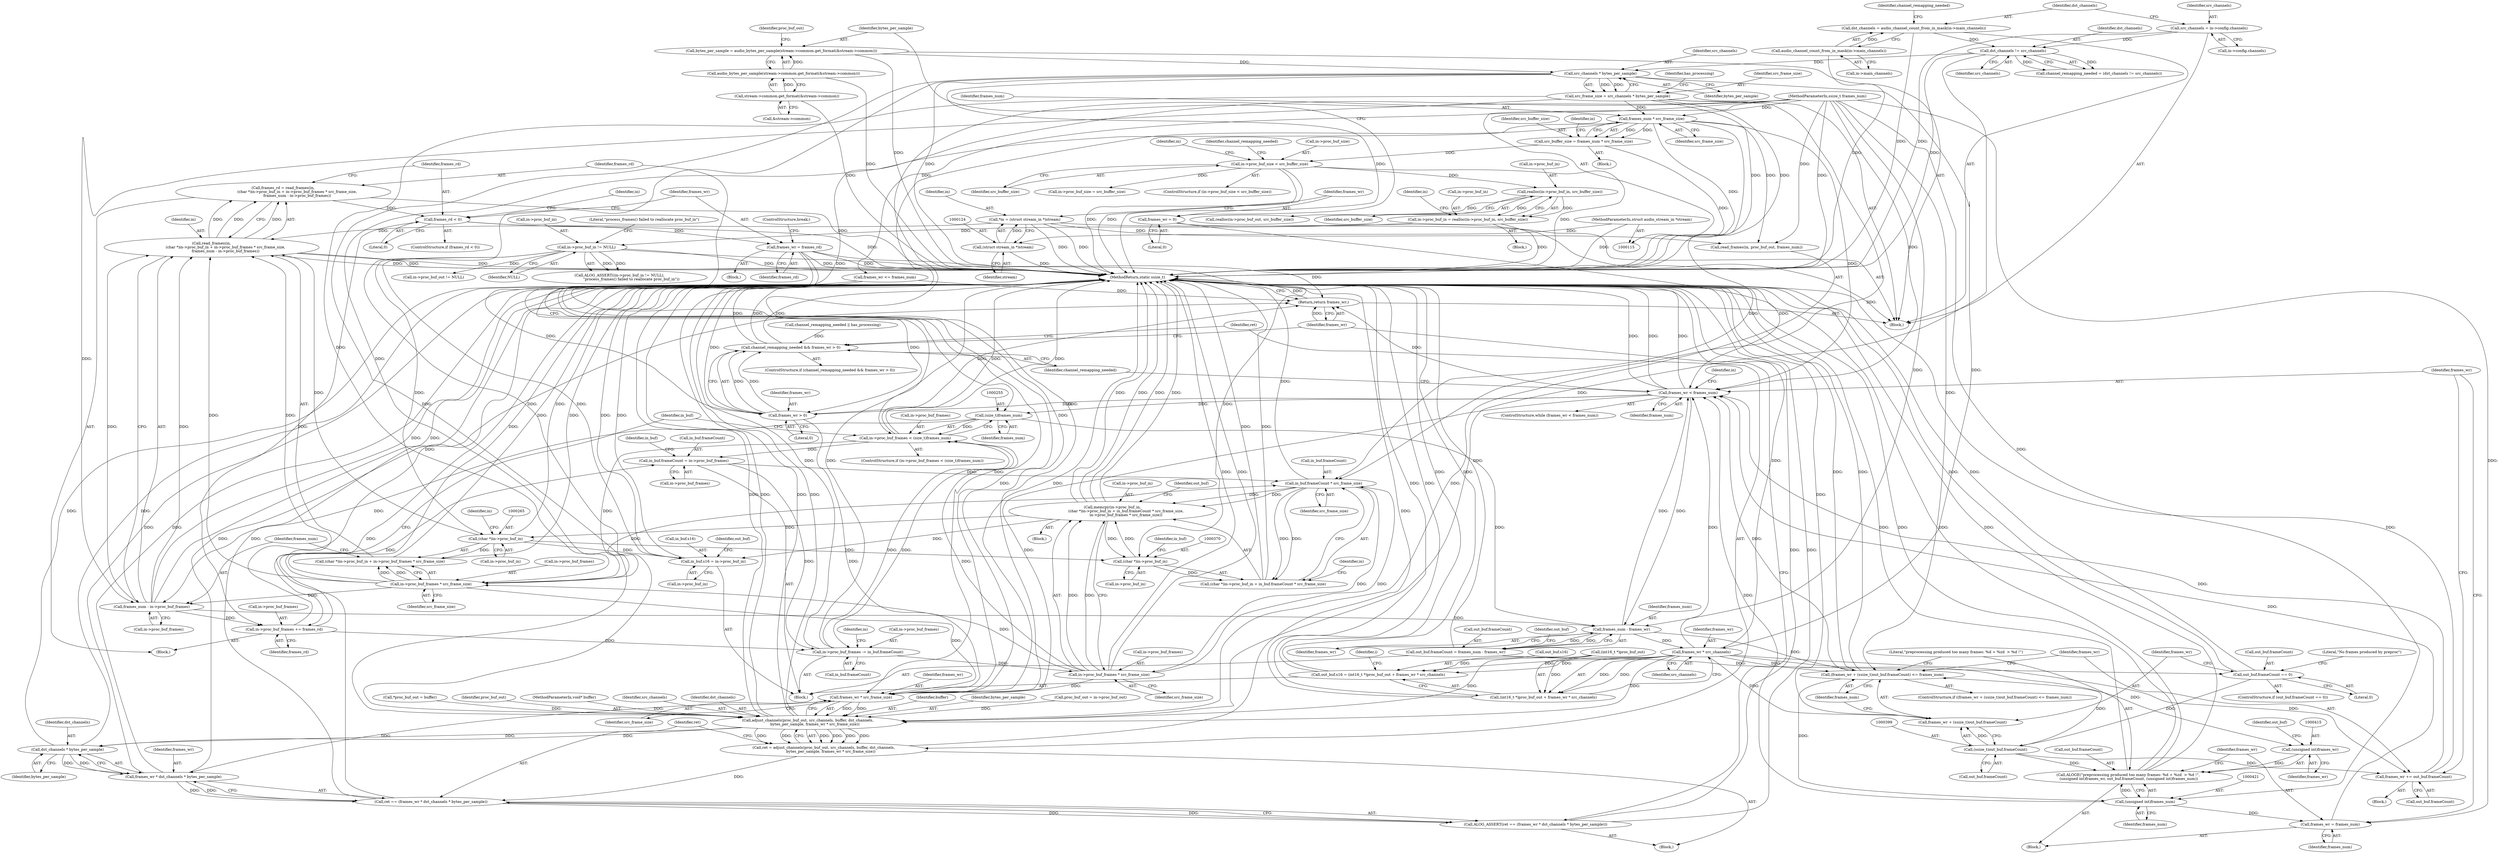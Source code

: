 digraph "0_Android_7df7ec13b1d222ac3a66797fbe432605ea8f973f@API" {
"1000259" [label="(Call,frames_rd = read_frames(in,\n                        (char *)in->proc_buf_in + in->proc_buf_frames * src_frame_size,\n                        frames_num - in->proc_buf_frames))"];
"1000261" [label="(Call,read_frames(in,\n                        (char *)in->proc_buf_in + in->proc_buf_frames * src_frame_size,\n                        frames_num - in->proc_buf_frames))"];
"1000121" [label="(Call,*in = (struct stream_in *)stream)"];
"1000123" [label="(Call,(struct stream_in *)stream)"];
"1000116" [label="(MethodParameterIn,struct audio_stream_in *stream)"];
"1000264" [label="(Call,(char *)in->proc_buf_in)"];
"1000364" [label="(Call,memcpy(in->proc_buf_in,\n                       (char *)in->proc_buf_in + in_buf.frameCount * src_frame_size,\n                       in->proc_buf_frames * src_frame_size))"];
"1000369" [label="(Call,(char *)in->proc_buf_in)"];
"1000211" [label="(Call,in->proc_buf_in != NULL)"];
"1000201" [label="(Call,in->proc_buf_in = realloc(in->proc_buf_in, src_buffer_size))"];
"1000205" [label="(Call,realloc(in->proc_buf_in, src_buffer_size))"];
"1000190" [label="(Call,in->proc_buf_size < src_buffer_size)"];
"1000184" [label="(Call,src_buffer_size = frames_num * src_frame_size)"];
"1000186" [label="(Call,frames_num * src_frame_size)"];
"1000118" [label="(MethodParameterIn,ssize_t frames_num)"];
"1000165" [label="(Call,src_frame_size = src_channels * bytes_per_sample)"];
"1000167" [label="(Call,src_channels * bytes_per_sample)"];
"1000161" [label="(Call,dst_channels != src_channels)"];
"1000152" [label="(Call,dst_channels = audio_channel_count_from_in_mask(in->main_channels))"];
"1000154" [label="(Call,audio_channel_count_from_in_mask(in->main_channels))"];
"1000144" [label="(Call,src_channels = in->config.channels)"];
"1000131" [label="(Call,bytes_per_sample = audio_bytes_per_sample(stream->common.get_format(&stream->common)))"];
"1000133" [label="(Call,audio_bytes_per_sample(stream->common.get_format(&stream->common)))"];
"1000134" [label="(Call,stream->common.get_format(&stream->common))"];
"1000374" [label="(Call,in_buf.frameCount * src_frame_size)"];
"1000295" [label="(Call,in_buf.frameCount = in->proc_buf_frames)"];
"1000250" [label="(Call,in->proc_buf_frames < (size_t)frames_num)"];
"1000352" [label="(Call,in->proc_buf_frames -= in_buf.frameCount)"];
"1000288" [label="(Call,in->proc_buf_frames += frames_rd)"];
"1000280" [label="(Call,frames_rd < 0)"];
"1000259" [label="(Call,frames_rd = read_frames(in,\n                        (char *)in->proc_buf_in + in->proc_buf_frames * src_frame_size,\n                        frames_num - in->proc_buf_frames))"];
"1000274" [label="(Call,frames_num - in->proc_buf_frames)"];
"1000254" [label="(Call,(size_t)frames_num)"];
"1000245" [label="(Call,frames_wr < frames_num)"];
"1000423" [label="(Call,frames_wr = frames_num)"];
"1000420" [label="(Call,(unsigned int)frames_num)"];
"1000395" [label="(Call,(frames_wr + (ssize_t)out_buf.frameCount) <= frames_num)"];
"1000324" [label="(Call,frames_wr * src_channels)"];
"1000313" [label="(Call,frames_num - frames_wr)"];
"1000398" [label="(Call,(ssize_t)out_buf.frameCount)"];
"1000385" [label="(Call,out_buf.frameCount == 0)"];
"1000309" [label="(Call,out_buf.frameCount = frames_num - frames_wr)"];
"1000405" [label="(Call,frames_wr += out_buf.frameCount)"];
"1000127" [label="(Call,frames_wr = 0)"];
"1000269" [label="(Call,in->proc_buf_frames * src_frame_size)"];
"1000379" [label="(Call,in->proc_buf_frames * src_frame_size)"];
"1000284" [label="(Call,frames_wr = frames_rd)"];
"1000442" [label="(Call,frames_wr > 0)"];
"1000440" [label="(Call,channel_remapping_needed && frames_wr > 0)"];
"1000455" [label="(Call,frames_wr * src_frame_size)"];
"1000449" [label="(Call,adjust_channels(proc_buf_out, src_channels, buffer, dst_channels,\n            bytes_per_sample, frames_wr * src_frame_size))"];
"1000447" [label="(Call,ret = adjust_channels(proc_buf_out, src_channels, buffer, dst_channels,\n            bytes_per_sample, frames_wr * src_frame_size))"];
"1000459" [label="(Call,ret == (frames_wr * dst_channels * bytes_per_sample))"];
"1000458" [label="(Call,ALOG_ASSERT(ret == (frames_wr * dst_channels * bytes_per_sample)))"];
"1000463" [label="(Call,dst_channels * bytes_per_sample)"];
"1000461" [label="(Call,frames_wr * dst_channels * bytes_per_sample)"];
"1000466" [label="(Return,return frames_wr;)"];
"1000263" [label="(Call,(char *)in->proc_buf_in + in->proc_buf_frames * src_frame_size)"];
"1000412" [label="(Call,ALOGE(\"preprocessing produced too many frames: %d + %zd  > %d !\",\n (unsigned int)frames_wr, out_buf.frameCount, (unsigned int)frames_num))"];
"1000396" [label="(Call,frames_wr + (ssize_t)out_buf.frameCount)"];
"1000316" [label="(Call,out_buf.s16 = (int16_t *)proc_buf_out + frames_wr * src_channels)"];
"1000320" [label="(Call,(int16_t *)proc_buf_out + frames_wr * src_channels)"];
"1000414" [label="(Call,(unsigned int)frames_wr)"];
"1000302" [label="(Call,in_buf.s16 = in->proc_buf_in)"];
"1000368" [label="(Call,(char *)in->proc_buf_in + in_buf.frameCount * src_frame_size)"];
"1000369" [label="(Call,(char *)in->proc_buf_in)"];
"1000325" [label="(Identifier,frames_wr)"];
"1000441" [label="(Identifier,channel_remapping_needed)"];
"1000411" [label="(Block,)"];
"1000448" [label="(Identifier,ret)"];
"1000221" [label="(Call,realloc(in->proc_buf_out, src_buffer_size))"];
"1000179" [label="(Call,channel_remapping_needed || has_processing)"];
"1000227" [label="(Call,in->proc_buf_out != NULL)"];
"1000303" [label="(Call,in_buf.s16)"];
"1000467" [label="(Identifier,frames_wr)"];
"1000413" [label="(Literal,\"preprocessing produced too many frames: %d + %zd  > %d !\")"];
"1000385" [label="(Call,out_buf.frameCount == 0)"];
"1000273" [label="(Identifier,src_frame_size)"];
"1000133" [label="(Call,audio_bytes_per_sample(stream->common.get_format(&stream->common)))"];
"1000317" [label="(Call,out_buf.s16)"];
"1000165" [label="(Call,src_frame_size = src_channels * bytes_per_sample)"];
"1000420" [label="(Call,(unsigned int)frames_num)"];
"1000116" [label="(MethodParameterIn,struct audio_stream_in *stream)"];
"1000309" [label="(Call,out_buf.frameCount = frames_num - frames_wr)"];
"1000368" [label="(Call,(char *)in->proc_buf_in + in_buf.frameCount * src_frame_size)"];
"1000275" [label="(Identifier,frames_num)"];
"1000423" [label="(Call,frames_wr = frames_num)"];
"1000209" [label="(Identifier,src_buffer_size)"];
"1000247" [label="(Identifier,frames_num)"];
"1000320" [label="(Call,(int16_t *)proc_buf_out + frames_wr * src_channels)"];
"1000185" [label="(Identifier,src_buffer_size)"];
"1000194" [label="(Identifier,src_buffer_size)"];
"1000462" [label="(Identifier,frames_wr)"];
"1000118" [label="(MethodParameterIn,ssize_t frames_num)"];
"1000404" [label="(Block,)"];
"1000389" [label="(Literal,0)"];
"1000459" [label="(Call,ret == (frames_wr * dst_channels * bytes_per_sample))"];
"1000182" [label="(Block,)"];
"1000190" [label="(Call,in->proc_buf_size < src_buffer_size)"];
"1000129" [label="(Literal,0)"];
"1000162" [label="(Identifier,dst_channels)"];
"1000445" [label="(Block,)"];
"1000456" [label="(Identifier,frames_wr)"];
"1000383" [label="(Identifier,src_frame_size)"];
"1000452" [label="(Identifier,buffer)"];
"1000321" [label="(Call,(int16_t *)proc_buf_out)"];
"1000284" [label="(Call,frames_wr = frames_rd)"];
"1000454" [label="(Identifier,bytes_per_sample)"];
"1000394" [label="(ControlStructure,if ((frames_wr + (ssize_t)out_buf.frameCount) <= frames_num))"];
"1000465" [label="(Identifier,bytes_per_sample)"];
"1000169" [label="(Identifier,bytes_per_sample)"];
"1000160" [label="(Identifier,channel_remapping_needed)"];
"1000263" [label="(Call,(char *)in->proc_buf_in + in->proc_buf_frames * src_frame_size)"];
"1000167" [label="(Call,src_channels * bytes_per_sample)"];
"1000461" [label="(Call,frames_wr * dst_channels * bytes_per_sample)"];
"1000123" [label="(Call,(struct stream_in *)stream)"];
"1000260" [label="(Identifier,frames_rd)"];
"1000125" [label="(Identifier,stream)"];
"1000315" [label="(Identifier,frames_wr)"];
"1000285" [label="(Identifier,frames_wr)"];
"1000245" [label="(Call,frames_wr < frames_num)"];
"1000396" [label="(Call,frames_wr + (ssize_t)out_buf.frameCount)"];
"1000262" [label="(Identifier,in)"];
"1000161" [label="(Call,dst_channels != src_channels)"];
"1000449" [label="(Call,adjust_channels(proc_buf_out, src_channels, buffer, dst_channels,\n            bytes_per_sample, frames_wr * src_frame_size))"];
"1000215" [label="(Identifier,NULL)"];
"1000418" [label="(Identifier,out_buf)"];
"1000127" [label="(Call,frames_wr = 0)"];
"1000196" [label="(Call,in->proc_buf_size = src_buffer_size)"];
"1000261" [label="(Call,read_frames(in,\n                        (char *)in->proc_buf_in + in->proc_buf_frames * src_frame_size,\n                        frames_num - in->proc_buf_frames))"];
"1000212" [label="(Call,in->proc_buf_in)"];
"1000191" [label="(Call,in->proc_buf_size)"];
"1000376" [label="(Identifier,in_buf)"];
"1000281" [label="(Identifier,frames_rd)"];
"1000295" [label="(Call,in_buf.frameCount = in->proc_buf_frames)"];
"1000296" [label="(Call,in_buf.frameCount)"];
"1000365" [label="(Call,in->proc_buf_in)"];
"1000195" [label="(Block,)"];
"1000318" [label="(Identifier,out_buf)"];
"1000282" [label="(Literal,0)"];
"1000403" [label="(Identifier,frames_num)"];
"1000375" [label="(Call,in_buf.frameCount)"];
"1000192" [label="(Identifier,in)"];
"1000251" [label="(Call,in->proc_buf_frames)"];
"1000379" [label="(Call,in->proc_buf_frames * src_frame_size)"];
"1000264" [label="(Call,(char *)in->proc_buf_in)"];
"1000364" [label="(Call,memcpy(in->proc_buf_in,\n                       (char *)in->proc_buf_in + in_buf.frameCount * src_frame_size,\n                       in->proc_buf_frames * src_frame_size))"];
"1000205" [label="(Call,realloc(in->proc_buf_in, src_buffer_size))"];
"1000256" [label="(Identifier,frames_num)"];
"1000141" [label="(Identifier,proc_buf_out)"];
"1000444" [label="(Literal,0)"];
"1000236" [label="(Call,proc_buf_out = in->proc_buf_out)"];
"1000140" [label="(Call,*proc_buf_out = buffer)"];
"1000460" [label="(Identifier,ret)"];
"1000202" [label="(Call,in->proc_buf_in)"];
"1000153" [label="(Identifier,dst_channels)"];
"1000155" [label="(Call,in->main_channels)"];
"1000122" [label="(Identifier,in)"];
"1000249" [label="(ControlStructure,if (in->proc_buf_frames < (size_t)frames_num))"];
"1000210" [label="(Call,ALOG_ASSERT((in->proc_buf_in != NULL),\n                    \"process_frames() failed to reallocate proc_buf_in\"))"];
"1000330" [label="(Identifier,i)"];
"1000154" [label="(Call,audio_channel_count_from_in_mask(in->main_channels))"];
"1000450" [label="(Identifier,proc_buf_out)"];
"1000288" [label="(Call,in->proc_buf_frames += frames_rd)"];
"1000387" [label="(Identifier,out_buf)"];
"1000270" [label="(Call,in->proc_buf_frames)"];
"1000201" [label="(Call,in->proc_buf_in = realloc(in->proc_buf_in, src_buffer_size))"];
"1000134" [label="(Call,stream->common.get_format(&stream->common))"];
"1000146" [label="(Call,in->config.channels)"];
"1000380" [label="(Call,in->proc_buf_frames)"];
"1000117" [label="(MethodParameterIn,void* buffer)"];
"1000422" [label="(Identifier,frames_num)"];
"1000374" [label="(Call,in_buf.frameCount * src_frame_size)"];
"1000290" [label="(Identifier,in)"];
"1000442" [label="(Call,frames_wr > 0)"];
"1000283" [label="(Block,)"];
"1000252" [label="(Identifier,in)"];
"1000316" [label="(Call,out_buf.s16 = (int16_t *)proc_buf_out + frames_wr * src_channels)"];
"1000405" [label="(Call,frames_wr += out_buf.frameCount)"];
"1000246" [label="(Identifier,frames_wr)"];
"1000311" [label="(Identifier,out_buf)"];
"1000314" [label="(Identifier,frames_num)"];
"1000326" [label="(Identifier,src_channels)"];
"1000248" [label="(Block,)"];
"1000297" [label="(Identifier,in_buf)"];
"1000414" [label="(Call,(unsigned int)frames_wr)"];
"1000189" [label="(ControlStructure,if (in->proc_buf_size < src_buffer_size))"];
"1000198" [label="(Identifier,in)"];
"1000163" [label="(Identifier,src_channels)"];
"1000361" [label="(Identifier,in)"];
"1000159" [label="(Call,channel_remapping_needed = (dst_channels != src_channels))"];
"1000424" [label="(Identifier,frames_wr)"];
"1000152" [label="(Call,dst_channels = audio_channel_count_from_in_mask(in->main_channels))"];
"1000302" [label="(Call,in_buf.s16 = in->proc_buf_in)"];
"1000458" [label="(Call,ALOG_ASSERT(ret == (frames_wr * dst_channels * bytes_per_sample)))"];
"1000463" [label="(Call,dst_channels * bytes_per_sample)"];
"1000259" [label="(Call,frames_rd = read_frames(in,\n                        (char *)in->proc_buf_in + in->proc_buf_frames * src_frame_size,\n                        frames_num - in->proc_buf_frames))"];
"1000381" [label="(Identifier,in)"];
"1000440" [label="(Call,channel_remapping_needed && frames_wr > 0)"];
"1000121" [label="(Call,*in = (struct stream_in *)stream)"];
"1000119" [label="(Block,)"];
"1000353" [label="(Call,in->proc_buf_frames)"];
"1000280" [label="(Call,frames_rd < 0)"];
"1000352" [label="(Call,in->proc_buf_frames -= in_buf.frameCount)"];
"1000398" [label="(Call,(ssize_t)out_buf.frameCount)"];
"1000386" [label="(Call,out_buf.frameCount)"];
"1000257" [label="(Block,)"];
"1000397" [label="(Identifier,frames_wr)"];
"1000451" [label="(Identifier,src_channels)"];
"1000447" [label="(Call,ret = adjust_channels(proc_buf_out, src_channels, buffer, dst_channels,\n            bytes_per_sample, frames_wr * src_frame_size))"];
"1000384" [label="(ControlStructure,if (out_buf.frameCount == 0))"];
"1000299" [label="(Call,in->proc_buf_frames)"];
"1000466" [label="(Return,return frames_wr;)"];
"1000406" [label="(Identifier,frames_wr)"];
"1000206" [label="(Call,in->proc_buf_in)"];
"1000211" [label="(Call,in->proc_buf_in != NULL)"];
"1000128" [label="(Identifier,frames_wr)"];
"1000453" [label="(Identifier,dst_channels)"];
"1000392" [label="(Literal,\"No frames produced by preproc\")"];
"1000271" [label="(Identifier,in)"];
"1000266" [label="(Call,in->proc_buf_in)"];
"1000186" [label="(Call,frames_num * src_frame_size)"];
"1000166" [label="(Identifier,src_frame_size)"];
"1000292" [label="(Identifier,frames_rd)"];
"1000184" [label="(Call,src_buffer_size = frames_num * src_frame_size)"];
"1000286" [label="(Identifier,frames_rd)"];
"1000213" [label="(Identifier,in)"];
"1000455" [label="(Call,frames_wr * src_frame_size)"];
"1000172" [label="(Identifier,has_processing)"];
"1000279" [label="(ControlStructure,if (frames_rd < 0))"];
"1000443" [label="(Identifier,frames_wr)"];
"1000274" [label="(Call,frames_num - in->proc_buf_frames)"];
"1000304" [label="(Identifier,in_buf)"];
"1000216" [label="(Literal,\"process_frames() failed to reallocate proc_buf_in\")"];
"1000425" [label="(Identifier,frames_num)"];
"1000439" [label="(ControlStructure,if (channel_remapping_needed && frames_wr > 0))"];
"1000145" [label="(Identifier,src_channels)"];
"1000132" [label="(Identifier,bytes_per_sample)"];
"1000289" [label="(Call,in->proc_buf_frames)"];
"1000356" [label="(Call,in_buf.frameCount)"];
"1000144" [label="(Call,src_channels = in->config.channels)"];
"1000306" [label="(Call,in->proc_buf_in)"];
"1000188" [label="(Identifier,src_frame_size)"];
"1000234" [label="(Identifier,channel_remapping_needed)"];
"1000464" [label="(Identifier,dst_channels)"];
"1000417" [label="(Call,out_buf.frameCount)"];
"1000187" [label="(Identifier,frames_num)"];
"1000131" [label="(Call,bytes_per_sample = audio_bytes_per_sample(stream->common.get_format(&stream->common)))"];
"1000276" [label="(Call,in->proc_buf_frames)"];
"1000313" [label="(Call,frames_num - frames_wr)"];
"1000287" [label="(ControlStructure,break;)"];
"1000310" [label="(Call,out_buf.frameCount)"];
"1000430" [label="(Call,read_frames(in, proc_buf_out, frames_num))"];
"1000371" [label="(Call,in->proc_buf_in)"];
"1000416" [label="(Identifier,frames_wr)"];
"1000244" [label="(ControlStructure,while (frames_wr < frames_num))"];
"1000412" [label="(Call,ALOGE(\"preprocessing produced too many frames: %d + %zd  > %d !\",\n (unsigned int)frames_wr, out_buf.frameCount, (unsigned int)frames_num))"];
"1000363" [label="(Block,)"];
"1000468" [label="(MethodReturn,static ssize_t)"];
"1000395" [label="(Call,(frames_wr + (ssize_t)out_buf.frameCount) <= frames_num)"];
"1000135" [label="(Call,&stream->common)"];
"1000168" [label="(Identifier,src_channels)"];
"1000435" [label="(Call,frames_wr <= frames_num)"];
"1000378" [label="(Identifier,src_frame_size)"];
"1000250" [label="(Call,in->proc_buf_frames < (size_t)frames_num)"];
"1000400" [label="(Call,out_buf.frameCount)"];
"1000269" [label="(Call,in->proc_buf_frames * src_frame_size)"];
"1000407" [label="(Call,out_buf.frameCount)"];
"1000254" [label="(Call,(size_t)frames_num)"];
"1000324" [label="(Call,frames_wr * src_channels)"];
"1000457" [label="(Identifier,src_frame_size)"];
"1000259" -> "1000257"  [label="AST: "];
"1000259" -> "1000261"  [label="CFG: "];
"1000260" -> "1000259"  [label="AST: "];
"1000261" -> "1000259"  [label="AST: "];
"1000281" -> "1000259"  [label="CFG: "];
"1000259" -> "1000468"  [label="DDG: "];
"1000261" -> "1000259"  [label="DDG: "];
"1000261" -> "1000259"  [label="DDG: "];
"1000261" -> "1000259"  [label="DDG: "];
"1000259" -> "1000280"  [label="DDG: "];
"1000261" -> "1000274"  [label="CFG: "];
"1000262" -> "1000261"  [label="AST: "];
"1000263" -> "1000261"  [label="AST: "];
"1000274" -> "1000261"  [label="AST: "];
"1000261" -> "1000468"  [label="DDG: "];
"1000261" -> "1000468"  [label="DDG: "];
"1000261" -> "1000468"  [label="DDG: "];
"1000121" -> "1000261"  [label="DDG: "];
"1000264" -> "1000261"  [label="DDG: "];
"1000269" -> "1000261"  [label="DDG: "];
"1000269" -> "1000261"  [label="DDG: "];
"1000274" -> "1000261"  [label="DDG: "];
"1000274" -> "1000261"  [label="DDG: "];
"1000121" -> "1000119"  [label="AST: "];
"1000121" -> "1000123"  [label="CFG: "];
"1000122" -> "1000121"  [label="AST: "];
"1000123" -> "1000121"  [label="AST: "];
"1000128" -> "1000121"  [label="CFG: "];
"1000121" -> "1000468"  [label="DDG: "];
"1000121" -> "1000468"  [label="DDG: "];
"1000123" -> "1000121"  [label="DDG: "];
"1000121" -> "1000430"  [label="DDG: "];
"1000123" -> "1000125"  [label="CFG: "];
"1000124" -> "1000123"  [label="AST: "];
"1000125" -> "1000123"  [label="AST: "];
"1000123" -> "1000468"  [label="DDG: "];
"1000116" -> "1000123"  [label="DDG: "];
"1000116" -> "1000115"  [label="AST: "];
"1000116" -> "1000468"  [label="DDG: "];
"1000264" -> "1000263"  [label="AST: "];
"1000264" -> "1000266"  [label="CFG: "];
"1000265" -> "1000264"  [label="AST: "];
"1000266" -> "1000264"  [label="AST: "];
"1000271" -> "1000264"  [label="CFG: "];
"1000264" -> "1000468"  [label="DDG: "];
"1000264" -> "1000263"  [label="DDG: "];
"1000364" -> "1000264"  [label="DDG: "];
"1000211" -> "1000264"  [label="DDG: "];
"1000264" -> "1000302"  [label="DDG: "];
"1000264" -> "1000369"  [label="DDG: "];
"1000364" -> "1000363"  [label="AST: "];
"1000364" -> "1000379"  [label="CFG: "];
"1000365" -> "1000364"  [label="AST: "];
"1000368" -> "1000364"  [label="AST: "];
"1000379" -> "1000364"  [label="AST: "];
"1000387" -> "1000364"  [label="CFG: "];
"1000364" -> "1000468"  [label="DDG: "];
"1000364" -> "1000468"  [label="DDG: "];
"1000364" -> "1000468"  [label="DDG: "];
"1000364" -> "1000468"  [label="DDG: "];
"1000364" -> "1000302"  [label="DDG: "];
"1000369" -> "1000364"  [label="DDG: "];
"1000374" -> "1000364"  [label="DDG: "];
"1000374" -> "1000364"  [label="DDG: "];
"1000364" -> "1000369"  [label="DDG: "];
"1000379" -> "1000364"  [label="DDG: "];
"1000379" -> "1000364"  [label="DDG: "];
"1000369" -> "1000368"  [label="AST: "];
"1000369" -> "1000371"  [label="CFG: "];
"1000370" -> "1000369"  [label="AST: "];
"1000371" -> "1000369"  [label="AST: "];
"1000376" -> "1000369"  [label="CFG: "];
"1000369" -> "1000368"  [label="DDG: "];
"1000211" -> "1000369"  [label="DDG: "];
"1000211" -> "1000210"  [label="AST: "];
"1000211" -> "1000215"  [label="CFG: "];
"1000212" -> "1000211"  [label="AST: "];
"1000215" -> "1000211"  [label="AST: "];
"1000216" -> "1000211"  [label="CFG: "];
"1000211" -> "1000468"  [label="DDG: "];
"1000211" -> "1000210"  [label="DDG: "];
"1000211" -> "1000210"  [label="DDG: "];
"1000201" -> "1000211"  [label="DDG: "];
"1000211" -> "1000227"  [label="DDG: "];
"1000211" -> "1000302"  [label="DDG: "];
"1000201" -> "1000195"  [label="AST: "];
"1000201" -> "1000205"  [label="CFG: "];
"1000202" -> "1000201"  [label="AST: "];
"1000205" -> "1000201"  [label="AST: "];
"1000213" -> "1000201"  [label="CFG: "];
"1000201" -> "1000468"  [label="DDG: "];
"1000205" -> "1000201"  [label="DDG: "];
"1000205" -> "1000201"  [label="DDG: "];
"1000205" -> "1000209"  [label="CFG: "];
"1000206" -> "1000205"  [label="AST: "];
"1000209" -> "1000205"  [label="AST: "];
"1000190" -> "1000205"  [label="DDG: "];
"1000205" -> "1000221"  [label="DDG: "];
"1000190" -> "1000189"  [label="AST: "];
"1000190" -> "1000194"  [label="CFG: "];
"1000191" -> "1000190"  [label="AST: "];
"1000194" -> "1000190"  [label="AST: "];
"1000198" -> "1000190"  [label="CFG: "];
"1000234" -> "1000190"  [label="CFG: "];
"1000190" -> "1000468"  [label="DDG: "];
"1000190" -> "1000468"  [label="DDG: "];
"1000190" -> "1000468"  [label="DDG: "];
"1000184" -> "1000190"  [label="DDG: "];
"1000190" -> "1000196"  [label="DDG: "];
"1000184" -> "1000182"  [label="AST: "];
"1000184" -> "1000186"  [label="CFG: "];
"1000185" -> "1000184"  [label="AST: "];
"1000186" -> "1000184"  [label="AST: "];
"1000192" -> "1000184"  [label="CFG: "];
"1000184" -> "1000468"  [label="DDG: "];
"1000186" -> "1000184"  [label="DDG: "];
"1000186" -> "1000184"  [label="DDG: "];
"1000186" -> "1000188"  [label="CFG: "];
"1000187" -> "1000186"  [label="AST: "];
"1000188" -> "1000186"  [label="AST: "];
"1000186" -> "1000468"  [label="DDG: "];
"1000118" -> "1000186"  [label="DDG: "];
"1000165" -> "1000186"  [label="DDG: "];
"1000186" -> "1000245"  [label="DDG: "];
"1000186" -> "1000269"  [label="DDG: "];
"1000186" -> "1000374"  [label="DDG: "];
"1000186" -> "1000430"  [label="DDG: "];
"1000186" -> "1000455"  [label="DDG: "];
"1000118" -> "1000115"  [label="AST: "];
"1000118" -> "1000468"  [label="DDG: "];
"1000118" -> "1000245"  [label="DDG: "];
"1000118" -> "1000254"  [label="DDG: "];
"1000118" -> "1000274"  [label="DDG: "];
"1000118" -> "1000313"  [label="DDG: "];
"1000118" -> "1000395"  [label="DDG: "];
"1000118" -> "1000420"  [label="DDG: "];
"1000118" -> "1000423"  [label="DDG: "];
"1000118" -> "1000430"  [label="DDG: "];
"1000118" -> "1000435"  [label="DDG: "];
"1000165" -> "1000119"  [label="AST: "];
"1000165" -> "1000167"  [label="CFG: "];
"1000166" -> "1000165"  [label="AST: "];
"1000167" -> "1000165"  [label="AST: "];
"1000172" -> "1000165"  [label="CFG: "];
"1000165" -> "1000468"  [label="DDG: "];
"1000165" -> "1000468"  [label="DDG: "];
"1000167" -> "1000165"  [label="DDG: "];
"1000167" -> "1000165"  [label="DDG: "];
"1000165" -> "1000269"  [label="DDG: "];
"1000165" -> "1000374"  [label="DDG: "];
"1000165" -> "1000455"  [label="DDG: "];
"1000167" -> "1000169"  [label="CFG: "];
"1000168" -> "1000167"  [label="AST: "];
"1000169" -> "1000167"  [label="AST: "];
"1000167" -> "1000468"  [label="DDG: "];
"1000167" -> "1000468"  [label="DDG: "];
"1000161" -> "1000167"  [label="DDG: "];
"1000131" -> "1000167"  [label="DDG: "];
"1000167" -> "1000324"  [label="DDG: "];
"1000167" -> "1000449"  [label="DDG: "];
"1000167" -> "1000449"  [label="DDG: "];
"1000161" -> "1000159"  [label="AST: "];
"1000161" -> "1000163"  [label="CFG: "];
"1000162" -> "1000161"  [label="AST: "];
"1000163" -> "1000161"  [label="AST: "];
"1000159" -> "1000161"  [label="CFG: "];
"1000161" -> "1000468"  [label="DDG: "];
"1000161" -> "1000159"  [label="DDG: "];
"1000161" -> "1000159"  [label="DDG: "];
"1000152" -> "1000161"  [label="DDG: "];
"1000144" -> "1000161"  [label="DDG: "];
"1000161" -> "1000449"  [label="DDG: "];
"1000152" -> "1000119"  [label="AST: "];
"1000152" -> "1000154"  [label="CFG: "];
"1000153" -> "1000152"  [label="AST: "];
"1000154" -> "1000152"  [label="AST: "];
"1000160" -> "1000152"  [label="CFG: "];
"1000152" -> "1000468"  [label="DDG: "];
"1000154" -> "1000152"  [label="DDG: "];
"1000154" -> "1000155"  [label="CFG: "];
"1000155" -> "1000154"  [label="AST: "];
"1000154" -> "1000468"  [label="DDG: "];
"1000144" -> "1000119"  [label="AST: "];
"1000144" -> "1000146"  [label="CFG: "];
"1000145" -> "1000144"  [label="AST: "];
"1000146" -> "1000144"  [label="AST: "];
"1000153" -> "1000144"  [label="CFG: "];
"1000144" -> "1000468"  [label="DDG: "];
"1000131" -> "1000119"  [label="AST: "];
"1000131" -> "1000133"  [label="CFG: "];
"1000132" -> "1000131"  [label="AST: "];
"1000133" -> "1000131"  [label="AST: "];
"1000141" -> "1000131"  [label="CFG: "];
"1000131" -> "1000468"  [label="DDG: "];
"1000133" -> "1000131"  [label="DDG: "];
"1000133" -> "1000134"  [label="CFG: "];
"1000134" -> "1000133"  [label="AST: "];
"1000133" -> "1000468"  [label="DDG: "];
"1000134" -> "1000133"  [label="DDG: "];
"1000134" -> "1000135"  [label="CFG: "];
"1000135" -> "1000134"  [label="AST: "];
"1000134" -> "1000468"  [label="DDG: "];
"1000374" -> "1000368"  [label="AST: "];
"1000374" -> "1000378"  [label="CFG: "];
"1000375" -> "1000374"  [label="AST: "];
"1000378" -> "1000374"  [label="AST: "];
"1000368" -> "1000374"  [label="CFG: "];
"1000374" -> "1000468"  [label="DDG: "];
"1000374" -> "1000368"  [label="DDG: "];
"1000374" -> "1000368"  [label="DDG: "];
"1000295" -> "1000374"  [label="DDG: "];
"1000379" -> "1000374"  [label="DDG: "];
"1000269" -> "1000374"  [label="DDG: "];
"1000374" -> "1000379"  [label="DDG: "];
"1000295" -> "1000248"  [label="AST: "];
"1000295" -> "1000299"  [label="CFG: "];
"1000296" -> "1000295"  [label="AST: "];
"1000299" -> "1000295"  [label="AST: "];
"1000304" -> "1000295"  [label="CFG: "];
"1000250" -> "1000295"  [label="DDG: "];
"1000288" -> "1000295"  [label="DDG: "];
"1000295" -> "1000352"  [label="DDG: "];
"1000250" -> "1000249"  [label="AST: "];
"1000250" -> "1000254"  [label="CFG: "];
"1000251" -> "1000250"  [label="AST: "];
"1000254" -> "1000250"  [label="AST: "];
"1000260" -> "1000250"  [label="CFG: "];
"1000297" -> "1000250"  [label="CFG: "];
"1000250" -> "1000468"  [label="DDG: "];
"1000250" -> "1000468"  [label="DDG: "];
"1000352" -> "1000250"  [label="DDG: "];
"1000379" -> "1000250"  [label="DDG: "];
"1000254" -> "1000250"  [label="DDG: "];
"1000250" -> "1000269"  [label="DDG: "];
"1000250" -> "1000352"  [label="DDG: "];
"1000352" -> "1000248"  [label="AST: "];
"1000352" -> "1000356"  [label="CFG: "];
"1000353" -> "1000352"  [label="AST: "];
"1000356" -> "1000352"  [label="AST: "];
"1000361" -> "1000352"  [label="CFG: "];
"1000352" -> "1000468"  [label="DDG: "];
"1000352" -> "1000468"  [label="DDG: "];
"1000288" -> "1000352"  [label="DDG: "];
"1000352" -> "1000379"  [label="DDG: "];
"1000288" -> "1000257"  [label="AST: "];
"1000288" -> "1000292"  [label="CFG: "];
"1000289" -> "1000288"  [label="AST: "];
"1000292" -> "1000288"  [label="AST: "];
"1000297" -> "1000288"  [label="CFG: "];
"1000288" -> "1000468"  [label="DDG: "];
"1000280" -> "1000288"  [label="DDG: "];
"1000274" -> "1000288"  [label="DDG: "];
"1000280" -> "1000279"  [label="AST: "];
"1000280" -> "1000282"  [label="CFG: "];
"1000281" -> "1000280"  [label="AST: "];
"1000282" -> "1000280"  [label="AST: "];
"1000285" -> "1000280"  [label="CFG: "];
"1000290" -> "1000280"  [label="CFG: "];
"1000280" -> "1000468"  [label="DDG: "];
"1000280" -> "1000284"  [label="DDG: "];
"1000274" -> "1000276"  [label="CFG: "];
"1000275" -> "1000274"  [label="AST: "];
"1000276" -> "1000274"  [label="AST: "];
"1000274" -> "1000468"  [label="DDG: "];
"1000274" -> "1000468"  [label="DDG: "];
"1000254" -> "1000274"  [label="DDG: "];
"1000269" -> "1000274"  [label="DDG: "];
"1000274" -> "1000313"  [label="DDG: "];
"1000254" -> "1000256"  [label="CFG: "];
"1000255" -> "1000254"  [label="AST: "];
"1000256" -> "1000254"  [label="AST: "];
"1000245" -> "1000254"  [label="DDG: "];
"1000254" -> "1000313"  [label="DDG: "];
"1000245" -> "1000244"  [label="AST: "];
"1000245" -> "1000247"  [label="CFG: "];
"1000246" -> "1000245"  [label="AST: "];
"1000247" -> "1000245"  [label="AST: "];
"1000252" -> "1000245"  [label="CFG: "];
"1000441" -> "1000245"  [label="CFG: "];
"1000245" -> "1000468"  [label="DDG: "];
"1000245" -> "1000468"  [label="DDG: "];
"1000245" -> "1000468"  [label="DDG: "];
"1000423" -> "1000245"  [label="DDG: "];
"1000324" -> "1000245"  [label="DDG: "];
"1000405" -> "1000245"  [label="DDG: "];
"1000127" -> "1000245"  [label="DDG: "];
"1000395" -> "1000245"  [label="DDG: "];
"1000313" -> "1000245"  [label="DDG: "];
"1000420" -> "1000245"  [label="DDG: "];
"1000245" -> "1000313"  [label="DDG: "];
"1000245" -> "1000442"  [label="DDG: "];
"1000245" -> "1000455"  [label="DDG: "];
"1000245" -> "1000466"  [label="DDG: "];
"1000423" -> "1000411"  [label="AST: "];
"1000423" -> "1000425"  [label="CFG: "];
"1000424" -> "1000423"  [label="AST: "];
"1000425" -> "1000423"  [label="AST: "];
"1000246" -> "1000423"  [label="CFG: "];
"1000420" -> "1000423"  [label="DDG: "];
"1000420" -> "1000412"  [label="AST: "];
"1000420" -> "1000422"  [label="CFG: "];
"1000421" -> "1000420"  [label="AST: "];
"1000422" -> "1000420"  [label="AST: "];
"1000412" -> "1000420"  [label="CFG: "];
"1000420" -> "1000412"  [label="DDG: "];
"1000395" -> "1000420"  [label="DDG: "];
"1000395" -> "1000394"  [label="AST: "];
"1000395" -> "1000403"  [label="CFG: "];
"1000396" -> "1000395"  [label="AST: "];
"1000403" -> "1000395"  [label="AST: "];
"1000406" -> "1000395"  [label="CFG: "];
"1000413" -> "1000395"  [label="CFG: "];
"1000395" -> "1000468"  [label="DDG: "];
"1000395" -> "1000468"  [label="DDG: "];
"1000324" -> "1000395"  [label="DDG: "];
"1000398" -> "1000395"  [label="DDG: "];
"1000313" -> "1000395"  [label="DDG: "];
"1000324" -> "1000320"  [label="AST: "];
"1000324" -> "1000326"  [label="CFG: "];
"1000325" -> "1000324"  [label="AST: "];
"1000326" -> "1000324"  [label="AST: "];
"1000320" -> "1000324"  [label="CFG: "];
"1000324" -> "1000468"  [label="DDG: "];
"1000324" -> "1000316"  [label="DDG: "];
"1000324" -> "1000316"  [label="DDG: "];
"1000324" -> "1000320"  [label="DDG: "];
"1000324" -> "1000320"  [label="DDG: "];
"1000313" -> "1000324"  [label="DDG: "];
"1000324" -> "1000396"  [label="DDG: "];
"1000324" -> "1000405"  [label="DDG: "];
"1000324" -> "1000414"  [label="DDG: "];
"1000324" -> "1000449"  [label="DDG: "];
"1000313" -> "1000309"  [label="AST: "];
"1000313" -> "1000315"  [label="CFG: "];
"1000314" -> "1000313"  [label="AST: "];
"1000315" -> "1000313"  [label="AST: "];
"1000309" -> "1000313"  [label="CFG: "];
"1000313" -> "1000309"  [label="DDG: "];
"1000313" -> "1000309"  [label="DDG: "];
"1000398" -> "1000396"  [label="AST: "];
"1000398" -> "1000400"  [label="CFG: "];
"1000399" -> "1000398"  [label="AST: "];
"1000400" -> "1000398"  [label="AST: "];
"1000396" -> "1000398"  [label="CFG: "];
"1000398" -> "1000396"  [label="DDG: "];
"1000385" -> "1000398"  [label="DDG: "];
"1000398" -> "1000405"  [label="DDG: "];
"1000398" -> "1000412"  [label="DDG: "];
"1000385" -> "1000384"  [label="AST: "];
"1000385" -> "1000389"  [label="CFG: "];
"1000386" -> "1000385"  [label="AST: "];
"1000389" -> "1000385"  [label="AST: "];
"1000392" -> "1000385"  [label="CFG: "];
"1000397" -> "1000385"  [label="CFG: "];
"1000385" -> "1000468"  [label="DDG: "];
"1000385" -> "1000468"  [label="DDG: "];
"1000309" -> "1000385"  [label="DDG: "];
"1000309" -> "1000248"  [label="AST: "];
"1000310" -> "1000309"  [label="AST: "];
"1000318" -> "1000309"  [label="CFG: "];
"1000309" -> "1000468"  [label="DDG: "];
"1000405" -> "1000404"  [label="AST: "];
"1000405" -> "1000407"  [label="CFG: "];
"1000406" -> "1000405"  [label="AST: "];
"1000407" -> "1000405"  [label="AST: "];
"1000246" -> "1000405"  [label="CFG: "];
"1000405" -> "1000468"  [label="DDG: "];
"1000127" -> "1000119"  [label="AST: "];
"1000127" -> "1000129"  [label="CFG: "];
"1000128" -> "1000127"  [label="AST: "];
"1000129" -> "1000127"  [label="AST: "];
"1000132" -> "1000127"  [label="CFG: "];
"1000269" -> "1000263"  [label="AST: "];
"1000269" -> "1000273"  [label="CFG: "];
"1000270" -> "1000269"  [label="AST: "];
"1000273" -> "1000269"  [label="AST: "];
"1000263" -> "1000269"  [label="CFG: "];
"1000269" -> "1000468"  [label="DDG: "];
"1000269" -> "1000263"  [label="DDG: "];
"1000269" -> "1000263"  [label="DDG: "];
"1000379" -> "1000269"  [label="DDG: "];
"1000269" -> "1000455"  [label="DDG: "];
"1000379" -> "1000383"  [label="CFG: "];
"1000380" -> "1000379"  [label="AST: "];
"1000383" -> "1000379"  [label="AST: "];
"1000379" -> "1000468"  [label="DDG: "];
"1000379" -> "1000468"  [label="DDG: "];
"1000379" -> "1000455"  [label="DDG: "];
"1000284" -> "1000283"  [label="AST: "];
"1000284" -> "1000286"  [label="CFG: "];
"1000285" -> "1000284"  [label="AST: "];
"1000286" -> "1000284"  [label="AST: "];
"1000287" -> "1000284"  [label="CFG: "];
"1000284" -> "1000468"  [label="DDG: "];
"1000284" -> "1000468"  [label="DDG: "];
"1000284" -> "1000442"  [label="DDG: "];
"1000284" -> "1000455"  [label="DDG: "];
"1000284" -> "1000466"  [label="DDG: "];
"1000442" -> "1000440"  [label="AST: "];
"1000442" -> "1000444"  [label="CFG: "];
"1000443" -> "1000442"  [label="AST: "];
"1000444" -> "1000442"  [label="AST: "];
"1000440" -> "1000442"  [label="CFG: "];
"1000442" -> "1000468"  [label="DDG: "];
"1000442" -> "1000440"  [label="DDG: "];
"1000442" -> "1000440"  [label="DDG: "];
"1000435" -> "1000442"  [label="DDG: "];
"1000442" -> "1000455"  [label="DDG: "];
"1000442" -> "1000466"  [label="DDG: "];
"1000440" -> "1000439"  [label="AST: "];
"1000440" -> "1000441"  [label="CFG: "];
"1000441" -> "1000440"  [label="AST: "];
"1000448" -> "1000440"  [label="CFG: "];
"1000467" -> "1000440"  [label="CFG: "];
"1000440" -> "1000468"  [label="DDG: "];
"1000440" -> "1000468"  [label="DDG: "];
"1000440" -> "1000468"  [label="DDG: "];
"1000179" -> "1000440"  [label="DDG: "];
"1000455" -> "1000449"  [label="AST: "];
"1000455" -> "1000457"  [label="CFG: "];
"1000456" -> "1000455"  [label="AST: "];
"1000457" -> "1000455"  [label="AST: "];
"1000449" -> "1000455"  [label="CFG: "];
"1000455" -> "1000468"  [label="DDG: "];
"1000455" -> "1000449"  [label="DDG: "];
"1000455" -> "1000449"  [label="DDG: "];
"1000435" -> "1000455"  [label="DDG: "];
"1000455" -> "1000461"  [label="DDG: "];
"1000449" -> "1000447"  [label="AST: "];
"1000450" -> "1000449"  [label="AST: "];
"1000451" -> "1000449"  [label="AST: "];
"1000452" -> "1000449"  [label="AST: "];
"1000453" -> "1000449"  [label="AST: "];
"1000454" -> "1000449"  [label="AST: "];
"1000447" -> "1000449"  [label="CFG: "];
"1000449" -> "1000468"  [label="DDG: "];
"1000449" -> "1000468"  [label="DDG: "];
"1000449" -> "1000468"  [label="DDG: "];
"1000449" -> "1000468"  [label="DDG: "];
"1000449" -> "1000447"  [label="DDG: "];
"1000449" -> "1000447"  [label="DDG: "];
"1000449" -> "1000447"  [label="DDG: "];
"1000449" -> "1000447"  [label="DDG: "];
"1000449" -> "1000447"  [label="DDG: "];
"1000449" -> "1000447"  [label="DDG: "];
"1000236" -> "1000449"  [label="DDG: "];
"1000140" -> "1000449"  [label="DDG: "];
"1000430" -> "1000449"  [label="DDG: "];
"1000321" -> "1000449"  [label="DDG: "];
"1000117" -> "1000449"  [label="DDG: "];
"1000449" -> "1000463"  [label="DDG: "];
"1000449" -> "1000463"  [label="DDG: "];
"1000447" -> "1000445"  [label="AST: "];
"1000448" -> "1000447"  [label="AST: "];
"1000460" -> "1000447"  [label="CFG: "];
"1000447" -> "1000468"  [label="DDG: "];
"1000447" -> "1000459"  [label="DDG: "];
"1000459" -> "1000458"  [label="AST: "];
"1000459" -> "1000461"  [label="CFG: "];
"1000460" -> "1000459"  [label="AST: "];
"1000461" -> "1000459"  [label="AST: "];
"1000458" -> "1000459"  [label="CFG: "];
"1000459" -> "1000468"  [label="DDG: "];
"1000459" -> "1000468"  [label="DDG: "];
"1000459" -> "1000458"  [label="DDG: "];
"1000459" -> "1000458"  [label="DDG: "];
"1000461" -> "1000459"  [label="DDG: "];
"1000461" -> "1000459"  [label="DDG: "];
"1000458" -> "1000445"  [label="AST: "];
"1000467" -> "1000458"  [label="CFG: "];
"1000458" -> "1000468"  [label="DDG: "];
"1000458" -> "1000468"  [label="DDG: "];
"1000463" -> "1000461"  [label="AST: "];
"1000463" -> "1000465"  [label="CFG: "];
"1000464" -> "1000463"  [label="AST: "];
"1000465" -> "1000463"  [label="AST: "];
"1000461" -> "1000463"  [label="CFG: "];
"1000463" -> "1000468"  [label="DDG: "];
"1000463" -> "1000468"  [label="DDG: "];
"1000463" -> "1000461"  [label="DDG: "];
"1000463" -> "1000461"  [label="DDG: "];
"1000462" -> "1000461"  [label="AST: "];
"1000461" -> "1000468"  [label="DDG: "];
"1000461" -> "1000468"  [label="DDG: "];
"1000461" -> "1000466"  [label="DDG: "];
"1000466" -> "1000119"  [label="AST: "];
"1000466" -> "1000467"  [label="CFG: "];
"1000467" -> "1000466"  [label="AST: "];
"1000468" -> "1000466"  [label="CFG: "];
"1000466" -> "1000468"  [label="DDG: "];
"1000467" -> "1000466"  [label="DDG: "];
"1000435" -> "1000466"  [label="DDG: "];
"1000275" -> "1000263"  [label="CFG: "];
"1000263" -> "1000468"  [label="DDG: "];
"1000263" -> "1000468"  [label="DDG: "];
"1000412" -> "1000411"  [label="AST: "];
"1000413" -> "1000412"  [label="AST: "];
"1000414" -> "1000412"  [label="AST: "];
"1000417" -> "1000412"  [label="AST: "];
"1000424" -> "1000412"  [label="CFG: "];
"1000412" -> "1000468"  [label="DDG: "];
"1000412" -> "1000468"  [label="DDG: "];
"1000412" -> "1000468"  [label="DDG: "];
"1000412" -> "1000468"  [label="DDG: "];
"1000414" -> "1000412"  [label="DDG: "];
"1000397" -> "1000396"  [label="AST: "];
"1000403" -> "1000396"  [label="CFG: "];
"1000396" -> "1000468"  [label="DDG: "];
"1000316" -> "1000248"  [label="AST: "];
"1000316" -> "1000320"  [label="CFG: "];
"1000317" -> "1000316"  [label="AST: "];
"1000320" -> "1000316"  [label="AST: "];
"1000330" -> "1000316"  [label="CFG: "];
"1000316" -> "1000468"  [label="DDG: "];
"1000316" -> "1000468"  [label="DDG: "];
"1000321" -> "1000316"  [label="DDG: "];
"1000321" -> "1000320"  [label="AST: "];
"1000320" -> "1000468"  [label="DDG: "];
"1000320" -> "1000468"  [label="DDG: "];
"1000321" -> "1000320"  [label="DDG: "];
"1000414" -> "1000416"  [label="CFG: "];
"1000415" -> "1000414"  [label="AST: "];
"1000416" -> "1000414"  [label="AST: "];
"1000418" -> "1000414"  [label="CFG: "];
"1000302" -> "1000248"  [label="AST: "];
"1000302" -> "1000306"  [label="CFG: "];
"1000303" -> "1000302"  [label="AST: "];
"1000306" -> "1000302"  [label="AST: "];
"1000311" -> "1000302"  [label="CFG: "];
"1000302" -> "1000468"  [label="DDG: "];
"1000302" -> "1000468"  [label="DDG: "];
"1000381" -> "1000368"  [label="CFG: "];
"1000368" -> "1000468"  [label="DDG: "];
"1000368" -> "1000468"  [label="DDG: "];
}
